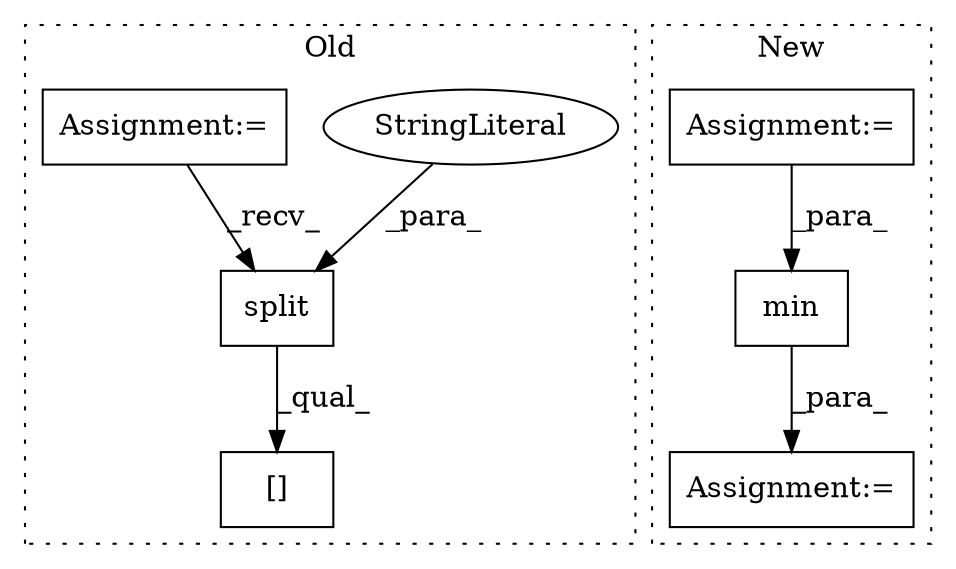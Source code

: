 digraph G {
subgraph cluster0 {
1 [label="split" a="32" s="3243,3252" l="6,1" shape="box"];
3 [label="[]" a="2" s="3380,3496" l="10,1" shape="box"];
4 [label="StringLiteral" a="45" s="3249" l="3" shape="ellipse"];
6 [label="Assignment:=" a="7" s="3153" l="1" shape="box"];
label = "Old";
style="dotted";
}
subgraph cluster1 {
2 [label="min" a="32" s="3848,3883" l="4,1" shape="box"];
5 [label="Assignment:=" a="7" s="3432" l="24" shape="box"];
7 [label="Assignment:=" a="7" s="3841" l="1" shape="box"];
label = "New";
style="dotted";
}
1 -> 3 [label="_qual_"];
2 -> 7 [label="_para_"];
4 -> 1 [label="_para_"];
5 -> 2 [label="_para_"];
6 -> 1 [label="_recv_"];
}